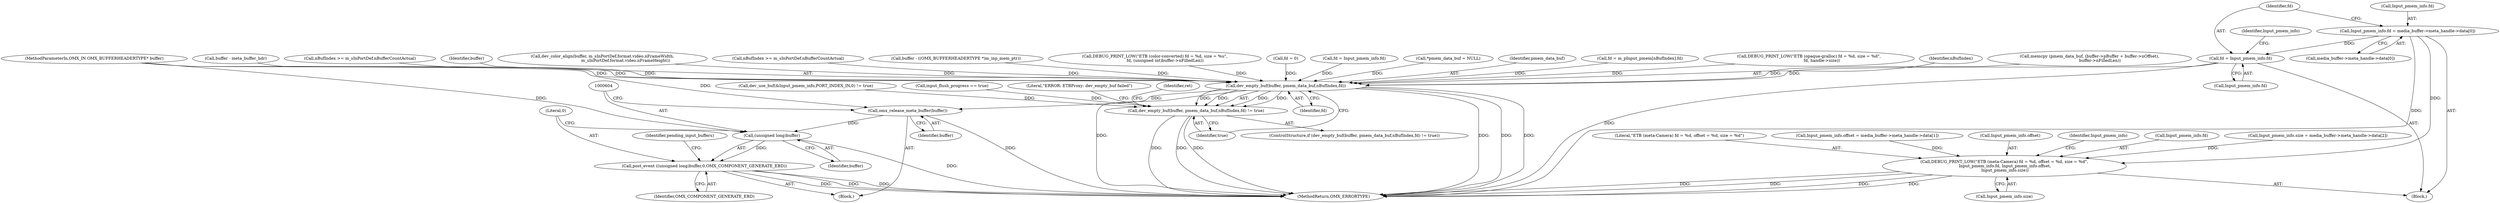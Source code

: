 digraph "0_Android_4ed06d14080d8667d5be14eed200e378cba78345_0@pointer" {
"1000334" [label="(Call,Input_pmem_info.fd = media_buffer->meta_handle->data[0])"];
"1000345" [label="(Call,fd = Input_pmem_info.fd)"];
"1000591" [label="(Call,dev_empty_buf(buffer, pmem_data_buf,nBufIndex,fd))"];
"1000590" [label="(Call,dev_empty_buf(buffer, pmem_data_buf,nBufIndex,fd) != true)"];
"1000600" [label="(Call,omx_release_meta_buffer(buffer))"];
"1000603" [label="(Call,(unsigned long)buffer)"];
"1000602" [label="(Call,post_event ((unsigned long)buffer,0,OMX_COMPONENT_GENERATE_EBD))"];
"1000372" [label="(Call,DEBUG_PRINT_LOW(\"ETB (meta-Camera) fd = %d, offset = %d, size = %d\",\n Input_pmem_info.fd, Input_pmem_info.offset,\n Input_pmem_info.size))"];
"1000335" [label="(Call,Input_pmem_info.fd)"];
"1000590" [label="(Call,dev_empty_buf(buffer, pmem_data_buf,nBufIndex,fd) != true)"];
"1000159" [label="(Call,buffer - meta_buffer_hdr)"];
"1000599" [label="(Literal,\"ERROR: ETBProxy: dev_empty_buf failed\")"];
"1000163" [label="(Call,nBufIndex >= m_sInPortDef.nBufferCountActual)"];
"1000328" [label="(Block,)"];
"1000618" [label="(Identifier,ret)"];
"1000592" [label="(Identifier,buffer)"];
"1000562" [label="(Call,dev_color_align(buffer, m_sInPortDef.format.video.nFrameWidth,\n                                    m_sInPortDef.format.video.nFrameHeight))"];
"1000595" [label="(Identifier,fd)"];
"1000597" [label="(Block,)"];
"1000361" [label="(Call,Input_pmem_info.size = media_buffer->meta_handle->data[2])"];
"1000372" [label="(Call,DEBUG_PRINT_LOW(\"ETB (meta-Camera) fd = %d, offset = %d, size = %d\",\n Input_pmem_info.fd, Input_pmem_info.offset,\n Input_pmem_info.size))"];
"1000600" [label="(Call,omx_release_meta_buffer(buffer))"];
"1000609" [label="(Identifier,pending_input_buffers)"];
"1000334" [label="(Call,Input_pmem_info.fd = media_buffer->meta_handle->data[0])"];
"1000601" [label="(Identifier,buffer)"];
"1000267" [label="(Call,nBufIndex >= m_sInPortDef.nBufferCountActual)"];
"1000347" [label="(Call,Input_pmem_info.fd)"];
"1000261" [label="(Call,buffer - ((OMX_BUFFERHEADERTYPE *)m_inp_mem_ptr))"];
"1000346" [label="(Identifier,fd)"];
"1000434" [label="(Call,dev_use_buf(&Input_pmem_info,PORT_INDEX_IN,0) != true)"];
"1000373" [label="(Literal,\"ETB (meta-Camera) fd = %d, offset = %d, size = %d\")"];
"1000591" [label="(Call,dev_empty_buf(buffer, pmem_data_buf,nBufIndex,fd))"];
"1000606" [label="(Literal,0)"];
"1000540" [label="(Call,DEBUG_PRINT_LOW(\"ETB (color-converted) fd = %d, size = %u\",\n                fd, (unsigned int)buffer->nFilledLen))"];
"1000350" [label="(Call,Input_pmem_info.offset = media_buffer->meta_handle->data[1])"];
"1000129" [label="(Call,fd = 0)"];
"1000281" [label="(Call,input_flush_progress == true)"];
"1000602" [label="(Call,post_event ((unsigned long)buffer,0,OMX_COMPONENT_GENERATE_EBD))"];
"1000345" [label="(Call,fd = Input_pmem_info.fd)"];
"1000405" [label="(Call,fd = Input_pmem_info.fd)"];
"1000103" [label="(MethodParameterIn,OMX_IN OMX_BUFFERHEADERTYPE* buffer)"];
"1000109" [label="(Call,*pmem_data_buf = NULL)"];
"1000593" [label="(Identifier,pmem_data_buf)"];
"1000377" [label="(Call,Input_pmem_info.offset)"];
"1000437" [label="(Identifier,Input_pmem_info)"];
"1000607" [label="(Identifier,OMX_COMPONENT_GENERATE_EBD)"];
"1000299" [label="(Call,fd = m_pInput_pmem[nBufIndex].fd)"];
"1000596" [label="(Identifier,true)"];
"1000619" [label="(MethodReturn,OMX_ERRORTYPE)"];
"1000374" [label="(Call,Input_pmem_info.fd)"];
"1000479" [label="(Call,DEBUG_PRINT_LOW(\"ETB (opaque-gralloc) fd = %d, size = %d\",\n                    fd, handle->size))"];
"1000338" [label="(Call,media_buffer->meta_handle->data[0])"];
"1000352" [label="(Identifier,Input_pmem_info)"];
"1000603" [label="(Call,(unsigned long)buffer)"];
"1000380" [label="(Call,Input_pmem_info.size)"];
"1000594" [label="(Identifier,nBufIndex)"];
"1000605" [label="(Identifier,buffer)"];
"1000515" [label="(Call,memcpy (pmem_data_buf, (buffer->pBuffer + buffer->nOffset),\n                buffer->nFilledLen))"];
"1000589" [label="(ControlStructure,if (dev_empty_buf(buffer, pmem_data_buf,nBufIndex,fd) != true))"];
"1000334" -> "1000328"  [label="AST: "];
"1000334" -> "1000338"  [label="CFG: "];
"1000335" -> "1000334"  [label="AST: "];
"1000338" -> "1000334"  [label="AST: "];
"1000346" -> "1000334"  [label="CFG: "];
"1000334" -> "1000619"  [label="DDG: "];
"1000334" -> "1000345"  [label="DDG: "];
"1000334" -> "1000372"  [label="DDG: "];
"1000345" -> "1000328"  [label="AST: "];
"1000345" -> "1000347"  [label="CFG: "];
"1000346" -> "1000345"  [label="AST: "];
"1000347" -> "1000345"  [label="AST: "];
"1000352" -> "1000345"  [label="CFG: "];
"1000345" -> "1000619"  [label="DDG: "];
"1000345" -> "1000591"  [label="DDG: "];
"1000591" -> "1000590"  [label="AST: "];
"1000591" -> "1000595"  [label="CFG: "];
"1000592" -> "1000591"  [label="AST: "];
"1000593" -> "1000591"  [label="AST: "];
"1000594" -> "1000591"  [label="AST: "];
"1000595" -> "1000591"  [label="AST: "];
"1000596" -> "1000591"  [label="CFG: "];
"1000591" -> "1000619"  [label="DDG: "];
"1000591" -> "1000619"  [label="DDG: "];
"1000591" -> "1000619"  [label="DDG: "];
"1000591" -> "1000619"  [label="DDG: "];
"1000591" -> "1000590"  [label="DDG: "];
"1000591" -> "1000590"  [label="DDG: "];
"1000591" -> "1000590"  [label="DDG: "];
"1000591" -> "1000590"  [label="DDG: "];
"1000562" -> "1000591"  [label="DDG: "];
"1000159" -> "1000591"  [label="DDG: "];
"1000261" -> "1000591"  [label="DDG: "];
"1000103" -> "1000591"  [label="DDG: "];
"1000515" -> "1000591"  [label="DDG: "];
"1000109" -> "1000591"  [label="DDG: "];
"1000163" -> "1000591"  [label="DDG: "];
"1000267" -> "1000591"  [label="DDG: "];
"1000129" -> "1000591"  [label="DDG: "];
"1000540" -> "1000591"  [label="DDG: "];
"1000299" -> "1000591"  [label="DDG: "];
"1000405" -> "1000591"  [label="DDG: "];
"1000479" -> "1000591"  [label="DDG: "];
"1000591" -> "1000600"  [label="DDG: "];
"1000590" -> "1000589"  [label="AST: "];
"1000590" -> "1000596"  [label="CFG: "];
"1000596" -> "1000590"  [label="AST: "];
"1000599" -> "1000590"  [label="CFG: "];
"1000618" -> "1000590"  [label="CFG: "];
"1000590" -> "1000619"  [label="DDG: "];
"1000590" -> "1000619"  [label="DDG: "];
"1000590" -> "1000619"  [label="DDG: "];
"1000434" -> "1000590"  [label="DDG: "];
"1000281" -> "1000590"  [label="DDG: "];
"1000600" -> "1000597"  [label="AST: "];
"1000600" -> "1000601"  [label="CFG: "];
"1000601" -> "1000600"  [label="AST: "];
"1000604" -> "1000600"  [label="CFG: "];
"1000600" -> "1000619"  [label="DDG: "];
"1000103" -> "1000600"  [label="DDG: "];
"1000600" -> "1000603"  [label="DDG: "];
"1000603" -> "1000602"  [label="AST: "];
"1000603" -> "1000605"  [label="CFG: "];
"1000604" -> "1000603"  [label="AST: "];
"1000605" -> "1000603"  [label="AST: "];
"1000606" -> "1000603"  [label="CFG: "];
"1000603" -> "1000619"  [label="DDG: "];
"1000603" -> "1000602"  [label="DDG: "];
"1000103" -> "1000603"  [label="DDG: "];
"1000602" -> "1000597"  [label="AST: "];
"1000602" -> "1000607"  [label="CFG: "];
"1000606" -> "1000602"  [label="AST: "];
"1000607" -> "1000602"  [label="AST: "];
"1000609" -> "1000602"  [label="CFG: "];
"1000602" -> "1000619"  [label="DDG: "];
"1000602" -> "1000619"  [label="DDG: "];
"1000602" -> "1000619"  [label="DDG: "];
"1000372" -> "1000328"  [label="AST: "];
"1000372" -> "1000380"  [label="CFG: "];
"1000373" -> "1000372"  [label="AST: "];
"1000374" -> "1000372"  [label="AST: "];
"1000377" -> "1000372"  [label="AST: "];
"1000380" -> "1000372"  [label="AST: "];
"1000437" -> "1000372"  [label="CFG: "];
"1000372" -> "1000619"  [label="DDG: "];
"1000372" -> "1000619"  [label="DDG: "];
"1000372" -> "1000619"  [label="DDG: "];
"1000372" -> "1000619"  [label="DDG: "];
"1000350" -> "1000372"  [label="DDG: "];
"1000361" -> "1000372"  [label="DDG: "];
}
